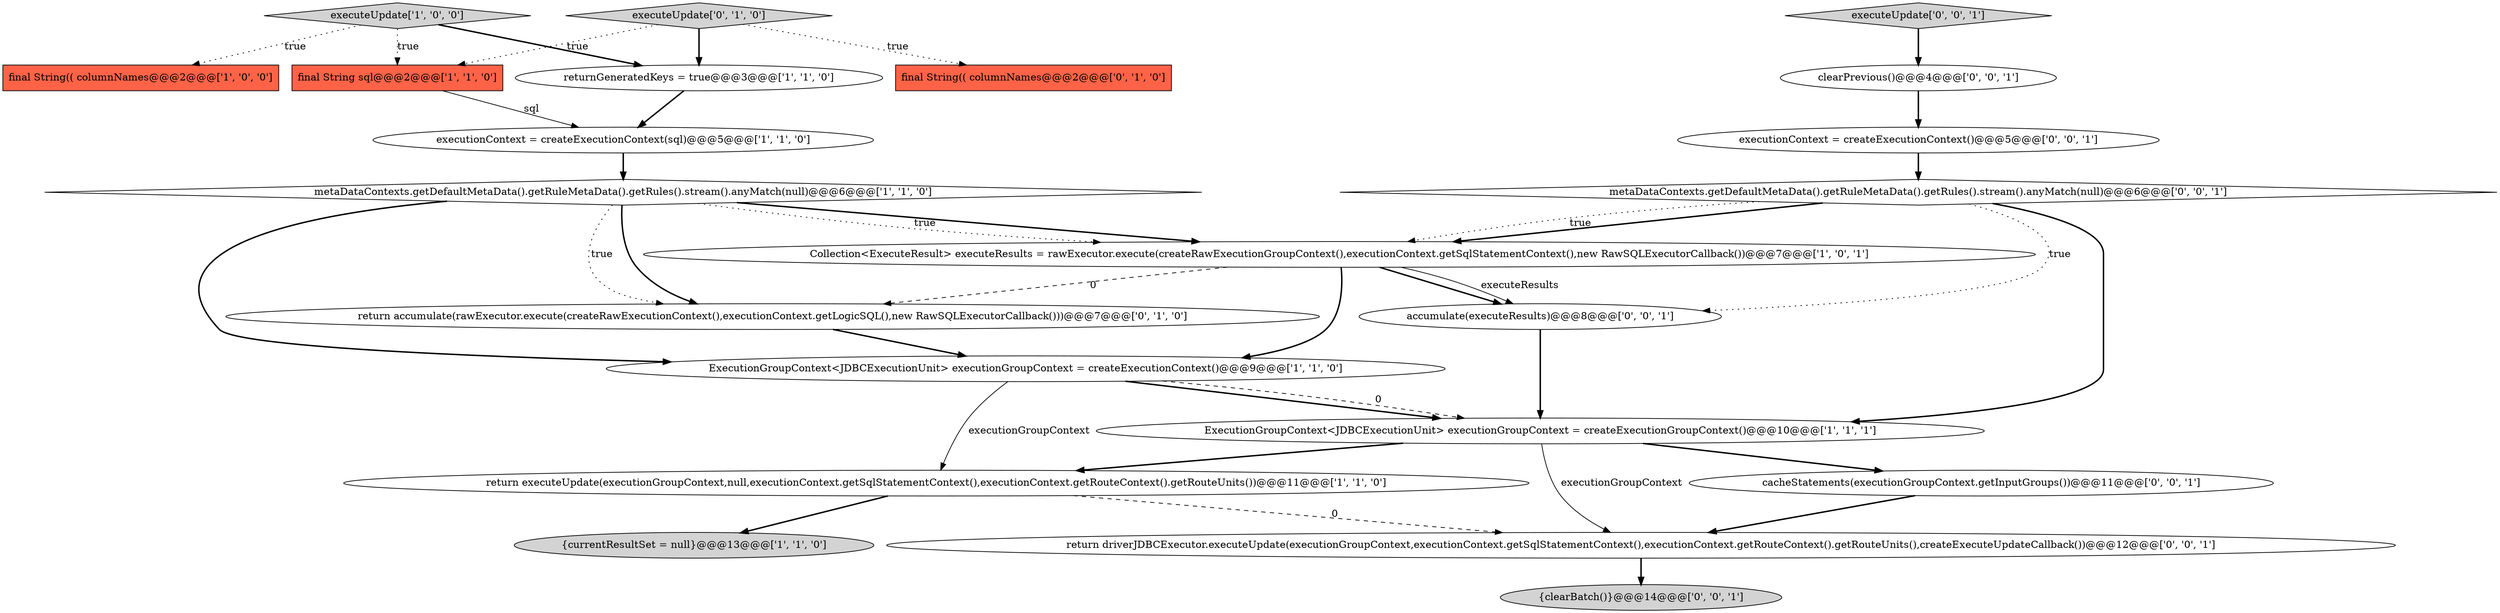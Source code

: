 digraph {
16 [style = filled, label = "executionContext = createExecutionContext()@@@5@@@['0', '0', '1']", fillcolor = white, shape = ellipse image = "AAA0AAABBB3BBB"];
0 [style = filled, label = "executeUpdate['1', '0', '0']", fillcolor = lightgray, shape = diamond image = "AAA0AAABBB1BBB"];
14 [style = filled, label = "return driverJDBCExecutor.executeUpdate(executionGroupContext,executionContext.getSqlStatementContext(),executionContext.getRouteContext().getRouteUnits(),createExecuteUpdateCallback())@@@12@@@['0', '0', '1']", fillcolor = white, shape = ellipse image = "AAA0AAABBB3BBB"];
21 [style = filled, label = "executeUpdate['0', '0', '1']", fillcolor = lightgray, shape = diamond image = "AAA0AAABBB3BBB"];
19 [style = filled, label = "cacheStatements(executionGroupContext.getInputGroups())@@@11@@@['0', '0', '1']", fillcolor = white, shape = ellipse image = "AAA0AAABBB3BBB"];
6 [style = filled, label = "final String sql@@@2@@@['1', '1', '0']", fillcolor = tomato, shape = box image = "AAA0AAABBB1BBB"];
11 [style = filled, label = "final String(( columnNames@@@2@@@['0', '1', '0']", fillcolor = tomato, shape = box image = "AAA0AAABBB2BBB"];
2 [style = filled, label = "ExecutionGroupContext<JDBCExecutionUnit> executionGroupContext = createExecutionGroupContext()@@@10@@@['1', '1', '1']", fillcolor = white, shape = ellipse image = "AAA0AAABBB1BBB"];
4 [style = filled, label = "final String(( columnNames@@@2@@@['1', '0', '0']", fillcolor = tomato, shape = box image = "AAA0AAABBB1BBB"];
8 [style = filled, label = "return executeUpdate(executionGroupContext,null,executionContext.getSqlStatementContext(),executionContext.getRouteContext().getRouteUnits())@@@11@@@['1', '1', '0']", fillcolor = white, shape = ellipse image = "AAA0AAABBB1BBB"];
15 [style = filled, label = "accumulate(executeResults)@@@8@@@['0', '0', '1']", fillcolor = white, shape = ellipse image = "AAA0AAABBB3BBB"];
17 [style = filled, label = "{clearBatch()}@@@14@@@['0', '0', '1']", fillcolor = lightgray, shape = ellipse image = "AAA0AAABBB3BBB"];
10 [style = filled, label = "returnGeneratedKeys = true@@@3@@@['1', '1', '0']", fillcolor = white, shape = ellipse image = "AAA0AAABBB1BBB"];
9 [style = filled, label = "Collection<ExecuteResult> executeResults = rawExecutor.execute(createRawExecutionGroupContext(),executionContext.getSqlStatementContext(),new RawSQLExecutorCallback())@@@7@@@['1', '0', '1']", fillcolor = white, shape = ellipse image = "AAA0AAABBB1BBB"];
18 [style = filled, label = "metaDataContexts.getDefaultMetaData().getRuleMetaData().getRules().stream().anyMatch(null)@@@6@@@['0', '0', '1']", fillcolor = white, shape = diamond image = "AAA0AAABBB3BBB"];
5 [style = filled, label = "{currentResultSet = null}@@@13@@@['1', '1', '0']", fillcolor = lightgray, shape = ellipse image = "AAA0AAABBB1BBB"];
1 [style = filled, label = "metaDataContexts.getDefaultMetaData().getRuleMetaData().getRules().stream().anyMatch(null)@@@6@@@['1', '1', '0']", fillcolor = white, shape = diamond image = "AAA0AAABBB1BBB"];
12 [style = filled, label = "executeUpdate['0', '1', '0']", fillcolor = lightgray, shape = diamond image = "AAA0AAABBB2BBB"];
3 [style = filled, label = "ExecutionGroupContext<JDBCExecutionUnit> executionGroupContext = createExecutionContext()@@@9@@@['1', '1', '0']", fillcolor = white, shape = ellipse image = "AAA0AAABBB1BBB"];
7 [style = filled, label = "executionContext = createExecutionContext(sql)@@@5@@@['1', '1', '0']", fillcolor = white, shape = ellipse image = "AAA0AAABBB1BBB"];
20 [style = filled, label = "clearPrevious()@@@4@@@['0', '0', '1']", fillcolor = white, shape = ellipse image = "AAA0AAABBB3BBB"];
13 [style = filled, label = "return accumulate(rawExecutor.execute(createRawExecutionContext(),executionContext.getLogicSQL(),new RawSQLExecutorCallback()))@@@7@@@['0', '1', '0']", fillcolor = white, shape = ellipse image = "AAA1AAABBB2BBB"];
14->17 [style = bold, label=""];
8->14 [style = dashed, label="0"];
0->6 [style = dotted, label="true"];
18->15 [style = dotted, label="true"];
6->7 [style = solid, label="sql"];
1->9 [style = bold, label=""];
8->5 [style = bold, label=""];
18->2 [style = bold, label=""];
20->16 [style = bold, label=""];
1->9 [style = dotted, label="true"];
3->2 [style = bold, label=""];
16->18 [style = bold, label=""];
12->11 [style = dotted, label="true"];
9->3 [style = bold, label=""];
9->15 [style = bold, label=""];
15->2 [style = bold, label=""];
2->8 [style = bold, label=""];
9->13 [style = dashed, label="0"];
0->10 [style = bold, label=""];
12->10 [style = bold, label=""];
10->7 [style = bold, label=""];
18->9 [style = bold, label=""];
1->3 [style = bold, label=""];
2->19 [style = bold, label=""];
21->20 [style = bold, label=""];
1->13 [style = dotted, label="true"];
3->2 [style = dashed, label="0"];
13->3 [style = bold, label=""];
19->14 [style = bold, label=""];
7->1 [style = bold, label=""];
0->4 [style = dotted, label="true"];
3->8 [style = solid, label="executionGroupContext"];
12->6 [style = dotted, label="true"];
18->9 [style = dotted, label="true"];
9->15 [style = solid, label="executeResults"];
2->14 [style = solid, label="executionGroupContext"];
1->13 [style = bold, label=""];
}
